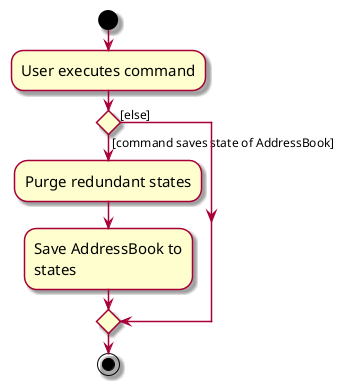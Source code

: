@startuml
skin rose
skinparam ActivityFontSize 15
skinparam ArrowFontSize 12
start
:User executes command;

'Since the beta syntax does not support placing the condition outside the
'diamond we place it as the true branch instead.

if () then ([command saves state of AddressBook])
    :Purge redundant states;
    :Save AddressBook to
    states;
else ([else])
endif
stop
@enduml
